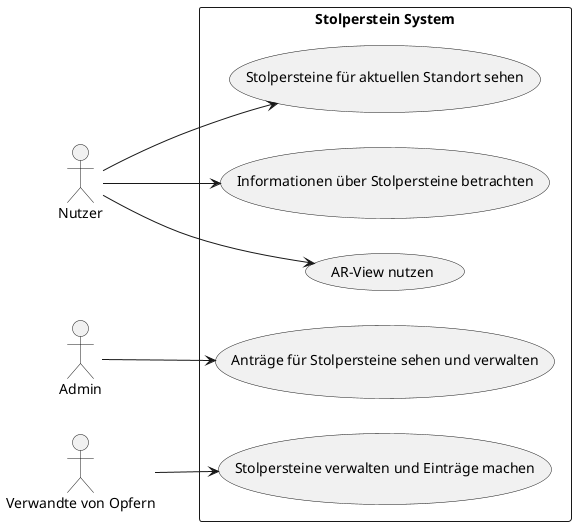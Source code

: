 @startuml

left to right direction

actor Nutzer as User
actor Admin as Admin
actor "Verwandte von Opfern" as Relatives

rectangle "Stolperstein System" {
    usecase "Stolpersteine für aktuellen Standort sehen" as UC1
    usecase "Informationen über Stolpersteine betrachten" as UC2
    usecase "AR-View nutzen" as UC3
    usecase "Anträge für Stolpersteine sehen und verwalten" as UC4
    usecase "Stolpersteine verwalten und Einträge machen" as UC5

    User --> UC1
    User --> UC2
    User --> UC3
    Admin --> UC4
    Relatives --> UC5
}

@enduml
